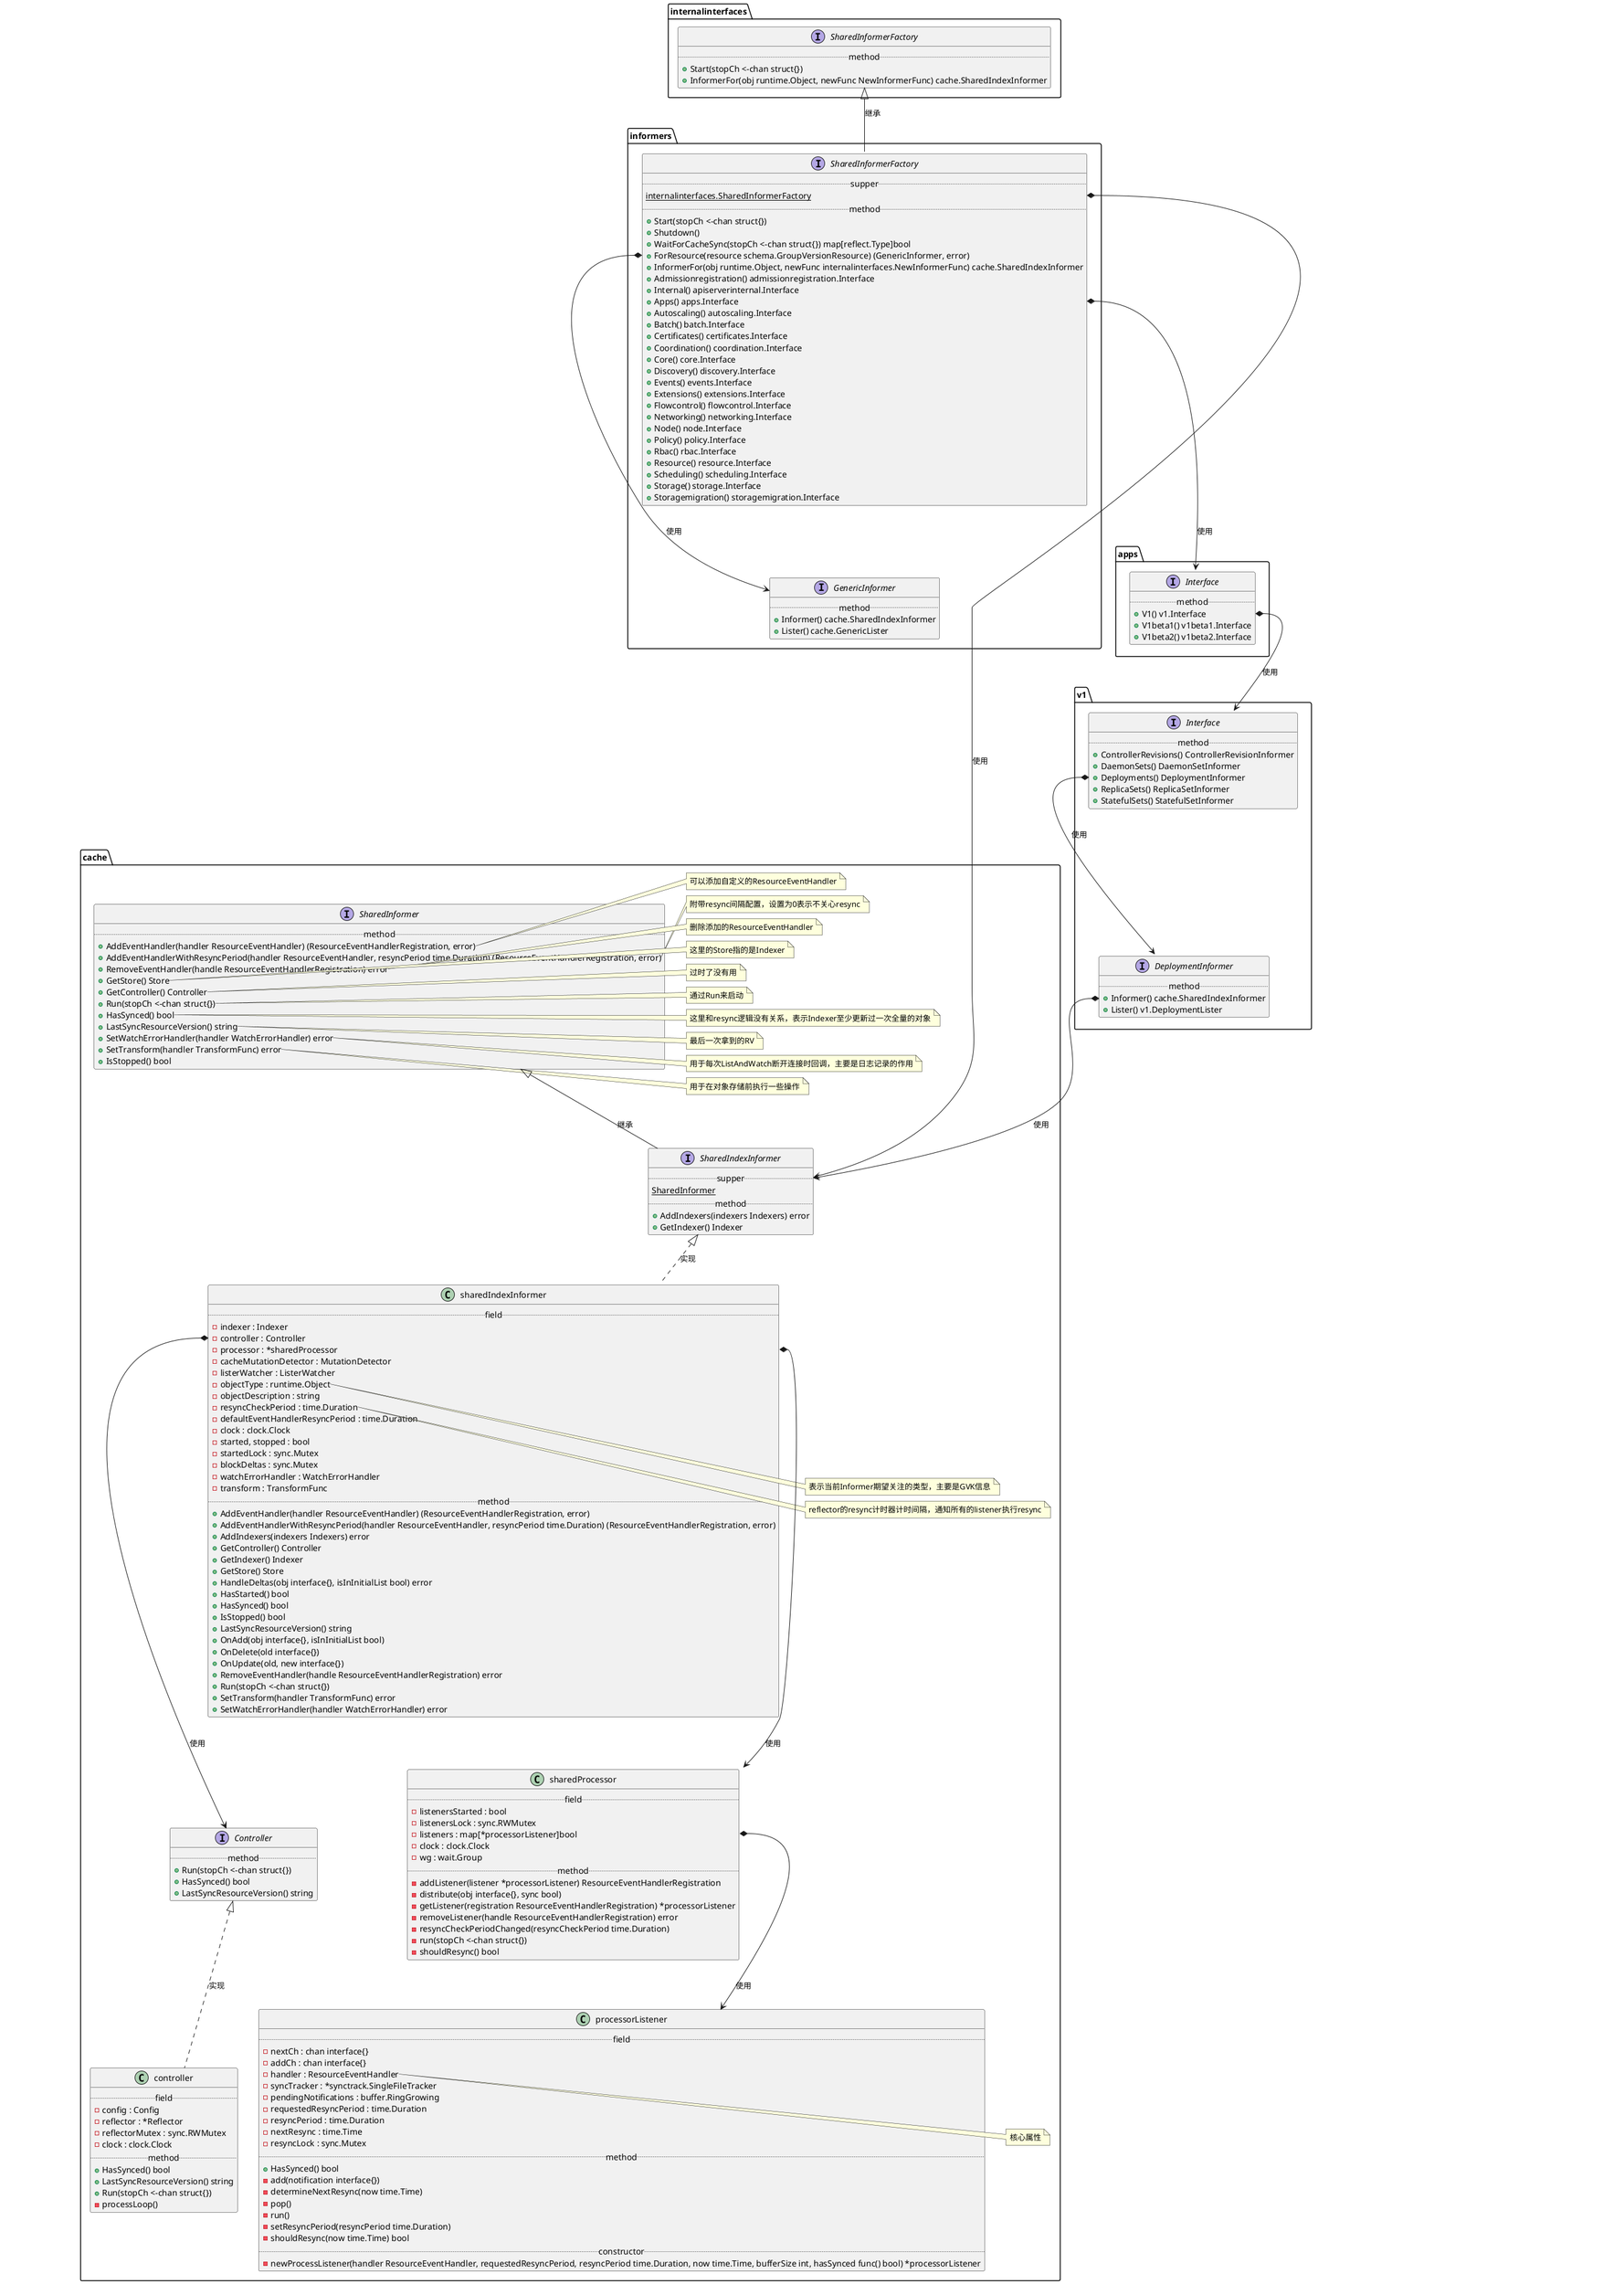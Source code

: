 @startuml
	class cache.controller {
		..field..
		{field} - config : Config
		{field} - reflector : *Reflector
		{field} - reflectorMutex : sync.RWMutex
		{field} - clock : clock.Clock
		..method..
		{method} + HasSynced() bool
		{method} + LastSyncResourceVersion() string
		{method} + Run(stopCh <-chan struct{})
		{method} - processLoop()
	}

    interface cache.Controller {
		..method..
		{method} + Run(stopCh <-chan struct{})
		{method} + HasSynced() bool
		{method} + LastSyncResourceVersion() string
	}

    cache.Controller <|.. cache.controller : 实现

    interface v1.DeploymentInformer {
        ..method..
        {method} + Informer() cache.SharedIndexInformer
        {method} + Lister() v1.DeploymentLister
    }

    interface cache.SharedIndexInformer {
		..supper..
		{static} SharedInformer
		..method..
		{method} + AddIndexers(indexers Indexers) error
		{method} + GetIndexer() Indexer
	}

    v1.DeploymentInformer::Informer *--> cache.SharedIndexInformer : 使用

    interface cache.SharedInformer {
 		..method..
 		{method} + AddEventHandler(handler ResourceEventHandler) (ResourceEventHandlerRegistration, error)
 		{method} + AddEventHandlerWithResyncPeriod(handler ResourceEventHandler, resyncPeriod time.Duration) (ResourceEventHandlerRegistration, error)
 		{method} + RemoveEventHandler(handle ResourceEventHandlerRegistration) error
 		{method} + GetStore() Store
 		{method} + GetController() Controller
 		{method} + Run(stopCh <-chan struct{})
 		{method} + HasSynced() bool
 		{method} + LastSyncResourceVersion() string
 		{method} + SetWatchErrorHandler(handler WatchErrorHandler) error
 		{method} + SetTransform(handler TransformFunc) error
 		{method} + IsStopped() bool
 	}

 	cache.SharedInformer <|-- cache.SharedIndexInformer :继承

 	note right of cache.SharedInformer::AddEventHandler
        可以添加自定义的ResourceEventHandler
 	end note
 	note right of cache.SharedInformer::AddEventHandlerWithResyncPeriod
        附带resync间隔配置，设置为0表示不关心resync
 	end note
 	note right of cache.SharedInformer::RemoveEventHandler
        删除添加的ResourceEventHandler
    end note
    note right of cache.SharedInformer::GetStore
        这里的Store指的是Indexer
 	end note
 	note right of cache.SharedInformer::GetController
        过时了没有用
 	end note
 	note right of cache.SharedInformer::Run
        通过Run来启动
 	end note
    note right of cache.SharedInformer::HasSynced
        这里和resync逻辑没有关系，表示Indexer至少更新过一次全量的对象
 	end note
  	note right of cache.SharedInformer::LastSyncResourceVersion
         最后一次拿到的RV
  	end note
    note right of cache.SharedInformer::SetWatchErrorHandler
         用于每次ListAndWatch断开连接时回调，主要是日志记录的作用
  	end note
    note right of cache.SharedInformer::SetTransform
        用于在对象存储前执行一些操作
  	end note

	class cache.sharedIndexInformer {
		..field..
		{field} - indexer : Indexer
		{field} - controller : Controller
		{field} - processor : *sharedProcessor
		{field} - cacheMutationDetector : MutationDetector
		{field} - listerWatcher : ListerWatcher
		{field} - objectType : runtime.Object
		{field} - objectDescription : string
		{field} - resyncCheckPeriod : time.Duration
		{field} - defaultEventHandlerResyncPeriod : time.Duration
		{field} - clock : clock.Clock
		{field} - started, stopped : bool
		{field} - startedLock : sync.Mutex
		{field} - blockDeltas : sync.Mutex
		{field} - watchErrorHandler : WatchErrorHandler
		{field} - transform : TransformFunc
		..method..
		{method} + AddEventHandler(handler ResourceEventHandler) (ResourceEventHandlerRegistration, error)
		{method} + AddEventHandlerWithResyncPeriod(handler ResourceEventHandler, resyncPeriod time.Duration) (ResourceEventHandlerRegistration, error)
		{method} + AddIndexers(indexers Indexers) error
		{method} + GetController() Controller
		{method} + GetIndexer() Indexer
		{method} + GetStore() Store
		{method} + HandleDeltas(obj interface{}, isInInitialList bool) error
		{method} + HasStarted() bool
		{method} + HasSynced() bool
		{method} + IsStopped() bool
		{method} + LastSyncResourceVersion() string
		{method} + OnAdd(obj interface{}, isInInitialList bool)
		{method} + OnDelete(old interface{})
		{method} + OnUpdate(old, new interface{})
		{method} + RemoveEventHandler(handle ResourceEventHandlerRegistration) error
		{method} + Run(stopCh <-chan struct{})
		{method} + SetTransform(handler TransformFunc) error
		{method} + SetWatchErrorHandler(handler WatchErrorHandler) error
	}

	cache.SharedIndexInformer <|.. cache.sharedIndexInformer : 实现
    cache.sharedIndexInformer::controller *--> cache.Controller : 使用

    note right of cache.sharedIndexInformer::objectType
        表示当前Informer期望关注的类型，主要是GVK信息
    end note
    note right of cache.sharedIndexInformer::resyncCheckPeriod
        reflector的resync计时器计时间隔，通知所有的listener执行resync
    end note

    class cache.sharedProcessor {
		..field..
		{field} - listenersStarted : bool
		{field} - listenersLock : sync.RWMutex
		{field} - listeners : map[*processorListener]bool
		{field} - clock : clock.Clock
		{field} - wg : wait.Group
		..method..
		{method} - addListener(listener *processorListener) ResourceEventHandlerRegistration
		{method} - distribute(obj interface{}, sync bool)
		{method} - getListener(registration ResourceEventHandlerRegistration) *processorListener
		{method} - removeListener(handle ResourceEventHandlerRegistration) error
		{method} - resyncCheckPeriodChanged(resyncCheckPeriod time.Duration)
		{method} - run(stopCh <-chan struct{})
		{method} - shouldResync() bool
	}

	cache.sharedIndexInformer::sharedProcessor *--> cache.sharedProcessor : 使用

    class cache.processorListener {
        ..field..
        {field} - nextCh : chan interface{}
        {field} - addCh : chan interface{}
        {field} - handler : ResourceEventHandler
        {field} - syncTracker : *synctrack.SingleFileTracker
        {field} - pendingNotifications : buffer.RingGrowing
        {field} - requestedResyncPeriod : time.Duration
        {field} - resyncPeriod : time.Duration
        {field} - nextResync : time.Time
        {field} - resyncLock : sync.Mutex
        ..method..
        {method} + HasSynced() bool
        {method} - add(notification interface{})
        {method} - determineNextResync(now time.Time)
        {method} - pop()
        {method} - run()
        {method} - setResyncPeriod(resyncPeriod time.Duration)
        {method} - shouldResync(now time.Time) bool
        ..constructor..
        {method} - newProcessListener(handler ResourceEventHandler, requestedResyncPeriod, resyncPeriod time.Duration, now time.Time, bufferSize int, hasSynced func() bool) *processorListener
    }

    note right of cache.processorListener::handler
        核心属性
    end note

    cache.sharedProcessor::listeners *--> cache.processorListener : 使用

    interface informers.SharedInformerFactory {
 		..supper..
 		{static} internalinterfaces.SharedInformerFactory
 		..method..
 		{method} + Start(stopCh <-chan struct{})
 		{method} + Shutdown()
 		{method} + WaitForCacheSync(stopCh <-chan struct{}) map[reflect.Type]bool
 		{method} + ForResource(resource schema.GroupVersionResource) (GenericInformer, error)
 		{method} + InformerFor(obj runtime.Object, newFunc internalinterfaces.NewInformerFunc) cache.SharedIndexInformer
 		{method} + Admissionregistration() admissionregistration.Interface
 		{method} + Internal() apiserverinternal.Interface
 		{method} + Apps() apps.Interface
 		{method} + Autoscaling() autoscaling.Interface
 		{method} + Batch() batch.Interface
 		{method} + Certificates() certificates.Interface
 		{method} + Coordination() coordination.Interface
 		{method} + Core() core.Interface
 		{method} + Discovery() discovery.Interface
 		{method} + Events() events.Interface
 		{method} + Extensions() extensions.Interface
 		{method} + Flowcontrol() flowcontrol.Interface
 		{method} + Networking() networking.Interface
 		{method} + Node() node.Interface
 		{method} + Policy() policy.Interface
 		{method} + Rbac() rbac.Interface
 		{method} + Resource() resource.Interface
 		{method} + Scheduling() scheduling.Interface
 		{method} + Storage() storage.Interface
 		{method} + Storagemigration() storagemigration.Interface
 	}

    interface internalinterfaces.SharedInformerFactory {
        ..method..
        {method} + Start(stopCh <-chan struct{})
        {method} + InformerFor(obj runtime.Object, newFunc NewInformerFunc) cache.SharedIndexInformer
    }

    internalinterfaces.SharedInformerFactory <|-- informers.SharedInformerFactory :继承

    interface informers.GenericInformer {
        ..method..
        {method} + Informer() cache.SharedIndexInformer
        {method} + Lister() cache.GenericLister
    }


'    class informers.genericInformer {
'        ..field..
'        {field} - informer : cache.SharedIndexInformer
'        {field} - resource : schema.GroupResource
'        ..method..
'        {method} + Informer() cache.SharedIndexInformer
'        {method} + Lister() cache.GenericLister
'    }

    informers.SharedInformerFactory::ForResource *--> informers.GenericInformer : 使用
    informers.SharedInformerFactory::Informer *--> cache.SharedIndexInformer : 使用
    interface apps.Interface {
        ..method..
        {method} + V1() v1.Interface
        {method} + V1beta1() v1beta1.Interface
        {method} + V1beta2() v1beta2.Interface
    }

    informers.SharedInformerFactory::Apps *--> apps.Interface : 使用

    interface v1.Interface {
        ..method..
        {method} + ControllerRevisions() ControllerRevisionInformer
        {method} + DaemonSets() DaemonSetInformer
        {method} + Deployments() DeploymentInformer
        {method} + ReplicaSets() ReplicaSetInformer
        {method} + StatefulSets() StatefulSetInformer
    }

    apps.Interface::V1 *--> v1.Interface : 使用
    v1.Interface::Deployments *--> v1.DeploymentInformer :使用
'    interface v1.DeploymentInformer {
'        ..method..
'        {method} + Informer() cache.SharedIndexInformer
'        {method} + Lister() v1.DeploymentLister
'    }
@enduml